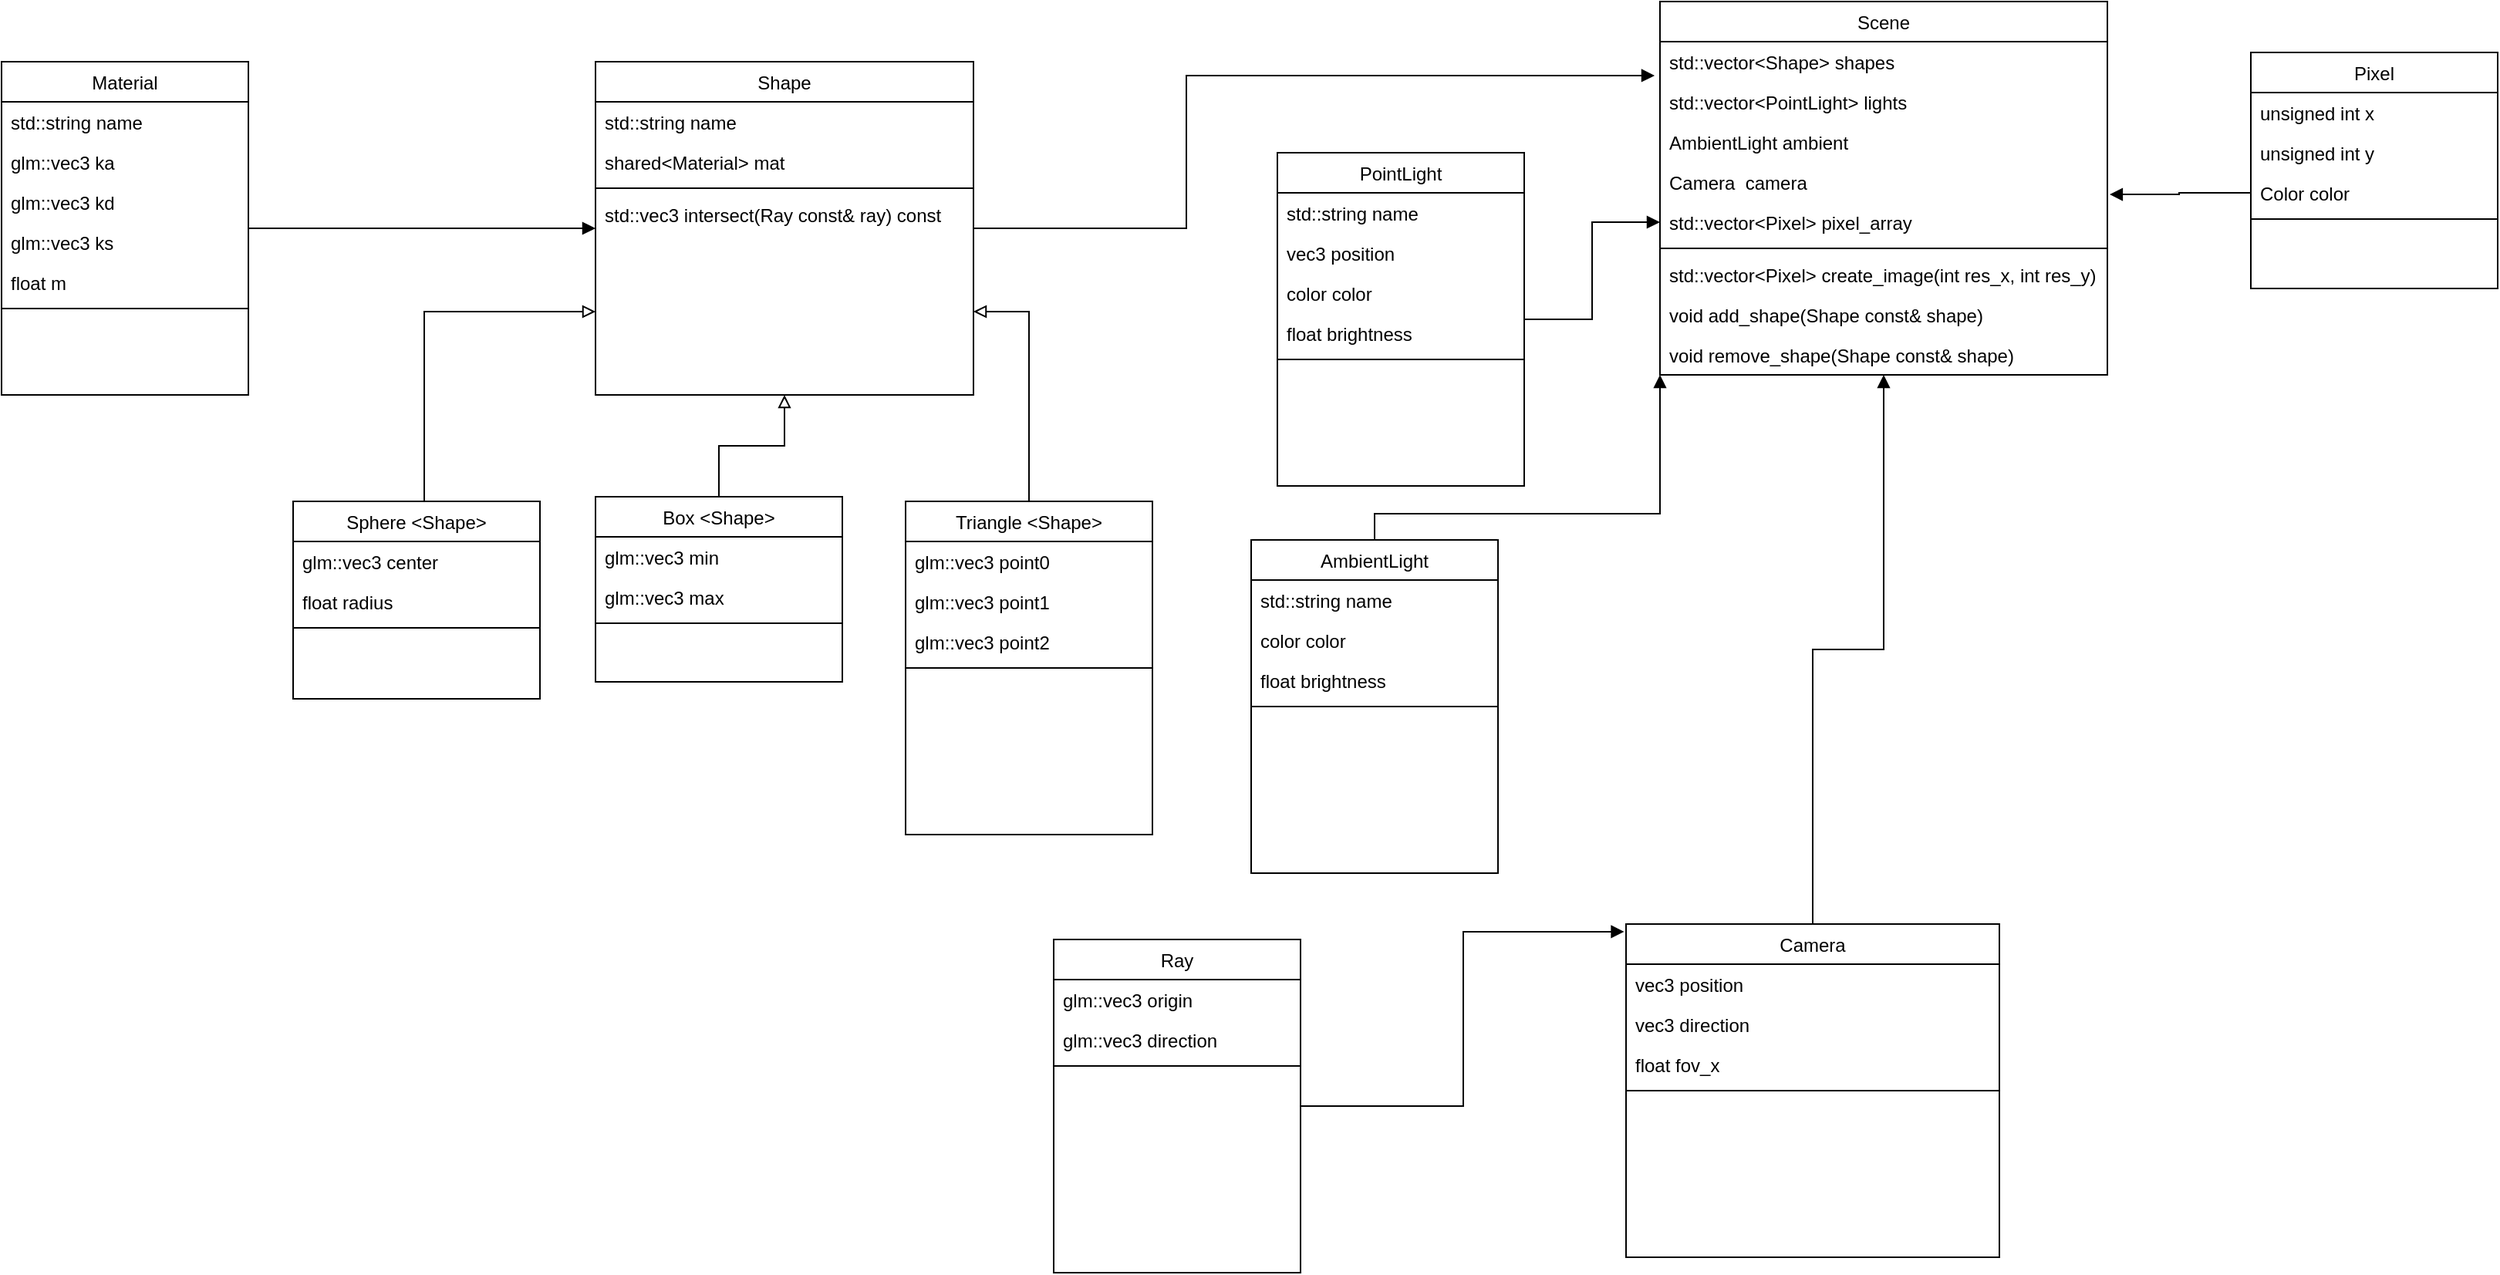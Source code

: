 <mxfile version="14.8.4" type="device"><diagram id="C5RBs43oDa-KdzZeNtuy" name="Page-1"><mxGraphModel dx="1865" dy="536" grid="0" gridSize="10" guides="1" tooltips="1" connect="1" arrows="1" fold="1" page="1" pageScale="1" pageWidth="827" pageHeight="1169" math="0" shadow="0"><root><mxCell id="WIyWlLk6GJQsqaUBKTNV-0"/><mxCell id="WIyWlLk6GJQsqaUBKTNV-1" parent="WIyWlLk6GJQsqaUBKTNV-0"/><mxCell id="O59_ISn4V3h8PsDtF1R_-14" style="edgeStyle=orthogonalEdgeStyle;rounded=0;orthogonalLoop=1;jettySize=auto;html=1;entryX=-0.012;entryY=0.846;entryDx=0;entryDy=0;entryPerimeter=0;endArrow=block;endFill=1;" parent="WIyWlLk6GJQsqaUBKTNV-1" source="zkfFHV4jXpPFQw0GAbJ--17" target="lZPVT1o3cz535geIvVYT-41" edge="1"><mxGeometry relative="1" as="geometry"><Array as="points"><mxPoint x="-27" y="197"/><mxPoint x="-27" y="98"/></Array></mxGeometry></mxCell><mxCell id="zkfFHV4jXpPFQw0GAbJ--17" value="Shape" style="swimlane;fontStyle=0;align=center;verticalAlign=top;childLayout=stackLayout;horizontal=1;startSize=26;horizontalStack=0;resizeParent=1;resizeLast=0;collapsible=1;marginBottom=0;rounded=0;shadow=0;strokeWidth=1;" parent="WIyWlLk6GJQsqaUBKTNV-1" vertex="1"><mxGeometry x="-410" y="89" width="245" height="216" as="geometry"><mxRectangle x="550" y="140" width="160" height="26" as="alternateBounds"/></mxGeometry></mxCell><mxCell id="lZPVT1o3cz535geIvVYT-36" value="std::string name" style="text;align=left;verticalAlign=top;spacingLeft=4;spacingRight=4;overflow=hidden;rotatable=0;points=[[0,0.5],[1,0.5]];portConstraint=eastwest;rounded=0;shadow=0;html=0;" parent="zkfFHV4jXpPFQw0GAbJ--17" vertex="1"><mxGeometry y="26" width="245" height="26" as="geometry"/></mxCell><mxCell id="zkfFHV4jXpPFQw0GAbJ--22" value="shared&lt;Material&gt; mat" style="text;align=left;verticalAlign=top;spacingLeft=4;spacingRight=4;overflow=hidden;rotatable=0;points=[[0,0.5],[1,0.5]];portConstraint=eastwest;rounded=0;shadow=0;html=0;" parent="zkfFHV4jXpPFQw0GAbJ--17" vertex="1"><mxGeometry y="52" width="245" height="26" as="geometry"/></mxCell><mxCell id="zkfFHV4jXpPFQw0GAbJ--23" value="" style="line;html=1;strokeWidth=1;align=left;verticalAlign=middle;spacingTop=-1;spacingLeft=3;spacingRight=3;rotatable=0;labelPosition=right;points=[];portConstraint=eastwest;" parent="zkfFHV4jXpPFQw0GAbJ--17" vertex="1"><mxGeometry y="78" width="245" height="8" as="geometry"/></mxCell><mxCell id="O59_ISn4V3h8PsDtF1R_-29" value="std::vec3 intersect(Ray const&amp; ray) const" style="text;align=left;verticalAlign=top;spacingLeft=4;spacingRight=4;overflow=hidden;rotatable=0;points=[[0,0.5],[1,0.5]];portConstraint=eastwest;rounded=0;shadow=0;html=0;" parent="zkfFHV4jXpPFQw0GAbJ--17" vertex="1"><mxGeometry y="86" width="245" height="26" as="geometry"/></mxCell><mxCell id="O59_ISn4V3h8PsDtF1R_-17" style="edgeStyle=orthogonalEdgeStyle;rounded=0;orthogonalLoop=1;jettySize=auto;html=1;entryX=0;entryY=0.5;entryDx=0;entryDy=0;endArrow=block;endFill=1;" parent="WIyWlLk6GJQsqaUBKTNV-1" source="lZPVT1o3cz535geIvVYT-0" target="zkfFHV4jXpPFQw0GAbJ--17" edge="1"><mxGeometry relative="1" as="geometry"/></mxCell><mxCell id="lZPVT1o3cz535geIvVYT-0" value="Material" style="swimlane;fontStyle=0;align=center;verticalAlign=top;childLayout=stackLayout;horizontal=1;startSize=26;horizontalStack=0;resizeParent=1;resizeLast=0;collapsible=1;marginBottom=0;rounded=0;shadow=0;strokeWidth=1;" parent="WIyWlLk6GJQsqaUBKTNV-1" vertex="1"><mxGeometry x="-795" y="89" width="160" height="216" as="geometry"><mxRectangle x="550" y="140" width="160" height="26" as="alternateBounds"/></mxGeometry></mxCell><mxCell id="O59_ISn4V3h8PsDtF1R_-35" value="std::string name" style="text;align=left;verticalAlign=top;spacingLeft=4;spacingRight=4;overflow=hidden;rotatable=0;points=[[0,0.5],[1,0.5]];portConstraint=eastwest;rounded=0;shadow=0;html=0;" parent="lZPVT1o3cz535geIvVYT-0" vertex="1"><mxGeometry y="26" width="160" height="26" as="geometry"/></mxCell><mxCell id="O59_ISn4V3h8PsDtF1R_-30" value="glm::vec3 ka" style="text;align=left;verticalAlign=top;spacingLeft=4;spacingRight=4;overflow=hidden;rotatable=0;points=[[0,0.5],[1,0.5]];portConstraint=eastwest;rounded=0;shadow=0;html=0;" parent="lZPVT1o3cz535geIvVYT-0" vertex="1"><mxGeometry y="52" width="160" height="26" as="geometry"/></mxCell><mxCell id="O59_ISn4V3h8PsDtF1R_-32" value="glm::vec3 kd" style="text;align=left;verticalAlign=top;spacingLeft=4;spacingRight=4;overflow=hidden;rotatable=0;points=[[0,0.5],[1,0.5]];portConstraint=eastwest;rounded=0;shadow=0;html=0;" parent="lZPVT1o3cz535geIvVYT-0" vertex="1"><mxGeometry y="78" width="160" height="26" as="geometry"/></mxCell><mxCell id="O59_ISn4V3h8PsDtF1R_-33" value="glm::vec3 ks" style="text;align=left;verticalAlign=top;spacingLeft=4;spacingRight=4;overflow=hidden;rotatable=0;points=[[0,0.5],[1,0.5]];portConstraint=eastwest;rounded=0;shadow=0;html=0;" parent="lZPVT1o3cz535geIvVYT-0" vertex="1"><mxGeometry y="104" width="160" height="26" as="geometry"/></mxCell><mxCell id="O59_ISn4V3h8PsDtF1R_-34" value="float m" style="text;align=left;verticalAlign=top;spacingLeft=4;spacingRight=4;overflow=hidden;rotatable=0;points=[[0,0.5],[1,0.5]];portConstraint=eastwest;rounded=0;shadow=0;html=0;" parent="lZPVT1o3cz535geIvVYT-0" vertex="1"><mxGeometry y="130" width="160" height="26" as="geometry"/></mxCell><mxCell id="lZPVT1o3cz535geIvVYT-2" value="" style="line;html=1;strokeWidth=1;align=left;verticalAlign=middle;spacingTop=-1;spacingLeft=3;spacingRight=3;rotatable=0;labelPosition=right;points=[];portConstraint=eastwest;" parent="lZPVT1o3cz535geIvVYT-0" vertex="1"><mxGeometry y="156" width="160" height="8" as="geometry"/></mxCell><mxCell id="O59_ISn4V3h8PsDtF1R_-13" style="edgeStyle=orthogonalEdgeStyle;rounded=0;orthogonalLoop=1;jettySize=auto;html=1;entryX=0.5;entryY=1;entryDx=0;entryDy=0;endArrow=block;endFill=1;" parent="WIyWlLk6GJQsqaUBKTNV-1" source="lZPVT1o3cz535geIvVYT-5" target="lZPVT1o3cz535geIvVYT-40" edge="1"><mxGeometry relative="1" as="geometry"/></mxCell><mxCell id="lZPVT1o3cz535geIvVYT-5" value="Camera" style="swimlane;fontStyle=0;align=center;verticalAlign=top;childLayout=stackLayout;horizontal=1;startSize=26;horizontalStack=0;resizeParent=1;resizeLast=0;collapsible=1;marginBottom=0;rounded=0;shadow=0;strokeWidth=1;" parent="WIyWlLk6GJQsqaUBKTNV-1" vertex="1"><mxGeometry x="258" y="648" width="242" height="216" as="geometry"><mxRectangle x="550" y="140" width="160" height="26" as="alternateBounds"/></mxGeometry></mxCell><mxCell id="lZPVT1o3cz535geIvVYT-10" value="vec3 position" style="text;align=left;verticalAlign=top;spacingLeft=4;spacingRight=4;overflow=hidden;rotatable=0;points=[[0,0.5],[1,0.5]];portConstraint=eastwest;rounded=0;shadow=0;html=0;" parent="lZPVT1o3cz535geIvVYT-5" vertex="1"><mxGeometry y="26" width="242" height="26" as="geometry"/></mxCell><mxCell id="lZPVT1o3cz535geIvVYT-11" value="vec3 direction" style="text;align=left;verticalAlign=top;spacingLeft=4;spacingRight=4;overflow=hidden;rotatable=0;points=[[0,0.5],[1,0.5]];portConstraint=eastwest;rounded=0;shadow=0;html=0;" parent="lZPVT1o3cz535geIvVYT-5" vertex="1"><mxGeometry y="52" width="242" height="26" as="geometry"/></mxCell><mxCell id="lZPVT1o3cz535geIvVYT-6" value="float fov_x" style="text;align=left;verticalAlign=top;spacingLeft=4;spacingRight=4;overflow=hidden;rotatable=0;points=[[0,0.5],[1,0.5]];portConstraint=eastwest;rounded=0;shadow=0;html=0;" parent="lZPVT1o3cz535geIvVYT-5" vertex="1"><mxGeometry y="78" width="242" height="26" as="geometry"/></mxCell><mxCell id="lZPVT1o3cz535geIvVYT-7" value="" style="line;html=1;strokeWidth=1;align=left;verticalAlign=middle;spacingTop=-1;spacingLeft=3;spacingRight=3;rotatable=0;labelPosition=right;points=[];portConstraint=eastwest;" parent="lZPVT1o3cz535geIvVYT-5" vertex="1"><mxGeometry y="104" width="242" height="8" as="geometry"/></mxCell><mxCell id="O59_ISn4V3h8PsDtF1R_-18" style="edgeStyle=orthogonalEdgeStyle;rounded=0;orthogonalLoop=1;jettySize=auto;html=1;entryX=-0.005;entryY=0.023;entryDx=0;entryDy=0;endArrow=block;endFill=1;entryPerimeter=0;" parent="WIyWlLk6GJQsqaUBKTNV-1" source="lZPVT1o3cz535geIvVYT-12" target="lZPVT1o3cz535geIvVYT-5" edge="1"><mxGeometry relative="1" as="geometry"/></mxCell><mxCell id="lZPVT1o3cz535geIvVYT-12" value="Ray" style="swimlane;fontStyle=0;align=center;verticalAlign=top;childLayout=stackLayout;horizontal=1;startSize=26;horizontalStack=0;resizeParent=1;resizeLast=0;collapsible=1;marginBottom=0;rounded=0;shadow=0;strokeWidth=1;" parent="WIyWlLk6GJQsqaUBKTNV-1" vertex="1"><mxGeometry x="-113" y="658" width="160" height="216" as="geometry"><mxRectangle x="550" y="140" width="160" height="26" as="alternateBounds"/></mxGeometry></mxCell><mxCell id="lZPVT1o3cz535geIvVYT-13" value="glm::vec3 origin" style="text;align=left;verticalAlign=top;spacingLeft=4;spacingRight=4;overflow=hidden;rotatable=0;points=[[0,0.5],[1,0.5]];portConstraint=eastwest;rounded=0;shadow=0;html=0;" parent="lZPVT1o3cz535geIvVYT-12" vertex="1"><mxGeometry y="26" width="160" height="26" as="geometry"/></mxCell><mxCell id="lZPVT1o3cz535geIvVYT-14" value="glm::vec3 direction" style="text;align=left;verticalAlign=top;spacingLeft=4;spacingRight=4;overflow=hidden;rotatable=0;points=[[0,0.5],[1,0.5]];portConstraint=eastwest;rounded=0;shadow=0;html=0;" parent="lZPVT1o3cz535geIvVYT-12" vertex="1"><mxGeometry y="52" width="160" height="26" as="geometry"/></mxCell><mxCell id="lZPVT1o3cz535geIvVYT-16" value="" style="line;html=1;strokeWidth=1;align=left;verticalAlign=middle;spacingTop=-1;spacingLeft=3;spacingRight=3;rotatable=0;labelPosition=right;points=[];portConstraint=eastwest;" parent="lZPVT1o3cz535geIvVYT-12" vertex="1"><mxGeometry y="78" width="160" height="8" as="geometry"/></mxCell><mxCell id="O59_ISn4V3h8PsDtF1R_-10" style="edgeStyle=orthogonalEdgeStyle;rounded=0;orthogonalLoop=1;jettySize=auto;html=1;entryX=0;entryY=0.75;entryDx=0;entryDy=0;endArrow=block;endFill=0;" parent="WIyWlLk6GJQsqaUBKTNV-1" source="lZPVT1o3cz535geIvVYT-20" target="zkfFHV4jXpPFQw0GAbJ--17" edge="1"><mxGeometry relative="1" as="geometry"><mxPoint x="-370" y="330" as="targetPoint"/><Array as="points"><mxPoint x="-521" y="251"/></Array></mxGeometry></mxCell><mxCell id="lZPVT1o3cz535geIvVYT-20" value="Sphere &lt;Shape&gt;" style="swimlane;fontStyle=0;align=center;verticalAlign=top;childLayout=stackLayout;horizontal=1;startSize=26;horizontalStack=0;resizeParent=1;resizeLast=0;collapsible=1;marginBottom=0;rounded=0;shadow=0;strokeWidth=1;" parent="WIyWlLk6GJQsqaUBKTNV-1" vertex="1"><mxGeometry x="-606" y="374" width="160" height="128" as="geometry"><mxRectangle x="550" y="140" width="160" height="26" as="alternateBounds"/></mxGeometry></mxCell><mxCell id="lZPVT1o3cz535geIvVYT-21" value="glm::vec3 center" style="text;align=left;verticalAlign=top;spacingLeft=4;spacingRight=4;overflow=hidden;rotatable=0;points=[[0,0.5],[1,0.5]];portConstraint=eastwest;rounded=0;shadow=0;html=0;" parent="lZPVT1o3cz535geIvVYT-20" vertex="1"><mxGeometry y="26" width="160" height="26" as="geometry"/></mxCell><mxCell id="lZPVT1o3cz535geIvVYT-35" value="float radius" style="text;align=left;verticalAlign=top;spacingLeft=4;spacingRight=4;overflow=hidden;rotatable=0;points=[[0,0.5],[1,0.5]];portConstraint=eastwest;rounded=0;shadow=0;html=0;" parent="lZPVT1o3cz535geIvVYT-20" vertex="1"><mxGeometry y="52" width="160" height="26" as="geometry"/></mxCell><mxCell id="lZPVT1o3cz535geIvVYT-22" value="" style="line;html=1;strokeWidth=1;align=left;verticalAlign=middle;spacingTop=-1;spacingLeft=3;spacingRight=3;rotatable=0;labelPosition=right;points=[];portConstraint=eastwest;" parent="lZPVT1o3cz535geIvVYT-20" vertex="1"><mxGeometry y="78" width="160" height="8" as="geometry"/></mxCell><mxCell id="O59_ISn4V3h8PsDtF1R_-12" style="edgeStyle=orthogonalEdgeStyle;rounded=0;orthogonalLoop=1;jettySize=auto;html=1;entryX=0.5;entryY=1;entryDx=0;entryDy=0;endArrow=block;endFill=0;" parent="WIyWlLk6GJQsqaUBKTNV-1" source="lZPVT1o3cz535geIvVYT-25" target="zkfFHV4jXpPFQw0GAbJ--17" edge="1"><mxGeometry relative="1" as="geometry"/></mxCell><mxCell id="lZPVT1o3cz535geIvVYT-25" value="Box &lt;Shape&gt;" style="swimlane;fontStyle=0;align=center;verticalAlign=top;childLayout=stackLayout;horizontal=1;startSize=26;horizontalStack=0;resizeParent=1;resizeLast=0;collapsible=1;marginBottom=0;rounded=0;shadow=0;strokeWidth=1;" parent="WIyWlLk6GJQsqaUBKTNV-1" vertex="1"><mxGeometry x="-410" y="371" width="160" height="120" as="geometry"><mxRectangle x="550" y="140" width="160" height="26" as="alternateBounds"/></mxGeometry></mxCell><mxCell id="lZPVT1o3cz535geIvVYT-26" value="glm::vec3 min" style="text;align=left;verticalAlign=top;spacingLeft=4;spacingRight=4;overflow=hidden;rotatable=0;points=[[0,0.5],[1,0.5]];portConstraint=eastwest;rounded=0;shadow=0;html=0;" parent="lZPVT1o3cz535geIvVYT-25" vertex="1"><mxGeometry y="26" width="160" height="26" as="geometry"/></mxCell><mxCell id="lZPVT1o3cz535geIvVYT-37" value="glm::vec3 max" style="text;align=left;verticalAlign=top;spacingLeft=4;spacingRight=4;overflow=hidden;rotatable=0;points=[[0,0.5],[1,0.5]];portConstraint=eastwest;" parent="lZPVT1o3cz535geIvVYT-25" vertex="1"><mxGeometry y="52" width="160" height="26" as="geometry"/></mxCell><mxCell id="lZPVT1o3cz535geIvVYT-27" value="" style="line;html=1;strokeWidth=1;align=left;verticalAlign=middle;spacingTop=-1;spacingLeft=3;spacingRight=3;rotatable=0;labelPosition=right;points=[];portConstraint=eastwest;" parent="lZPVT1o3cz535geIvVYT-25" vertex="1"><mxGeometry y="78" width="160" height="8" as="geometry"/></mxCell><mxCell id="O59_ISn4V3h8PsDtF1R_-11" style="edgeStyle=orthogonalEdgeStyle;rounded=0;orthogonalLoop=1;jettySize=auto;html=1;entryX=1;entryY=0.75;entryDx=0;entryDy=0;endArrow=block;endFill=0;" parent="WIyWlLk6GJQsqaUBKTNV-1" source="lZPVT1o3cz535geIvVYT-30" target="zkfFHV4jXpPFQw0GAbJ--17" edge="1"><mxGeometry relative="1" as="geometry"><Array as="points"><mxPoint x="-129" y="251"/></Array></mxGeometry></mxCell><mxCell id="lZPVT1o3cz535geIvVYT-30" value="Triangle &lt;Shape&gt;" style="swimlane;fontStyle=0;align=center;verticalAlign=top;childLayout=stackLayout;horizontal=1;startSize=26;horizontalStack=0;resizeParent=1;resizeLast=0;collapsible=1;marginBottom=0;rounded=0;shadow=0;strokeWidth=1;" parent="WIyWlLk6GJQsqaUBKTNV-1" vertex="1"><mxGeometry x="-209" y="374" width="160" height="216" as="geometry"><mxRectangle x="550" y="140" width="160" height="26" as="alternateBounds"/></mxGeometry></mxCell><mxCell id="lZPVT1o3cz535geIvVYT-31" value="glm::vec3 point0" style="text;align=left;verticalAlign=top;spacingLeft=4;spacingRight=4;overflow=hidden;rotatable=0;points=[[0,0.5],[1,0.5]];portConstraint=eastwest;rounded=0;shadow=0;html=0;" parent="lZPVT1o3cz535geIvVYT-30" vertex="1"><mxGeometry y="26" width="160" height="26" as="geometry"/></mxCell><mxCell id="lZPVT1o3cz535geIvVYT-38" value="glm::vec3 point1" style="text;align=left;verticalAlign=top;spacingLeft=4;spacingRight=4;overflow=hidden;rotatable=0;points=[[0,0.5],[1,0.5]];portConstraint=eastwest;rounded=0;shadow=0;html=0;" parent="lZPVT1o3cz535geIvVYT-30" vertex="1"><mxGeometry y="52" width="160" height="26" as="geometry"/></mxCell><mxCell id="lZPVT1o3cz535geIvVYT-39" value="glm::vec3 point2" style="text;align=left;verticalAlign=top;spacingLeft=4;spacingRight=4;overflow=hidden;rotatable=0;points=[[0,0.5],[1,0.5]];portConstraint=eastwest;rounded=0;shadow=0;html=0;" parent="lZPVT1o3cz535geIvVYT-30" vertex="1"><mxGeometry y="78" width="160" height="26" as="geometry"/></mxCell><mxCell id="lZPVT1o3cz535geIvVYT-32" value="" style="line;html=1;strokeWidth=1;align=left;verticalAlign=middle;spacingTop=-1;spacingLeft=3;spacingRight=3;rotatable=0;labelPosition=right;points=[];portConstraint=eastwest;" parent="lZPVT1o3cz535geIvVYT-30" vertex="1"><mxGeometry y="104" width="160" height="8" as="geometry"/></mxCell><mxCell id="lZPVT1o3cz535geIvVYT-40" value="Scene" style="swimlane;fontStyle=0;align=center;verticalAlign=top;childLayout=stackLayout;horizontal=1;startSize=26;horizontalStack=0;resizeParent=1;resizeLast=0;collapsible=1;marginBottom=0;rounded=0;shadow=0;strokeWidth=1;" parent="WIyWlLk6GJQsqaUBKTNV-1" vertex="1"><mxGeometry x="280" y="50" width="290" height="242" as="geometry"><mxRectangle x="550" y="140" width="160" height="26" as="alternateBounds"/></mxGeometry></mxCell><mxCell id="lZPVT1o3cz535geIvVYT-41" value="std::vector&lt;Shape&gt; shapes" style="text;align=left;verticalAlign=top;spacingLeft=4;spacingRight=4;overflow=hidden;rotatable=0;points=[[0,0.5],[1,0.5]];portConstraint=eastwest;rounded=0;shadow=0;html=0;" parent="lZPVT1o3cz535geIvVYT-40" vertex="1"><mxGeometry y="26" width="290" height="26" as="geometry"/></mxCell><mxCell id="O59_ISn4V3h8PsDtF1R_-0" value="std::vector&lt;PointLight&gt; lights" style="text;align=left;verticalAlign=top;spacingLeft=4;spacingRight=4;overflow=hidden;rotatable=0;points=[[0,0.5],[1,0.5]];portConstraint=eastwest;rounded=0;shadow=0;html=0;" parent="lZPVT1o3cz535geIvVYT-40" vertex="1"><mxGeometry y="52" width="290" height="26" as="geometry"/></mxCell><mxCell id="O59_ISn4V3h8PsDtF1R_-6" value="AmbientLight ambient" style="text;align=left;verticalAlign=top;spacingLeft=4;spacingRight=4;overflow=hidden;rotatable=0;points=[[0,0.5],[1,0.5]];portConstraint=eastwest;rounded=0;shadow=0;html=0;" parent="lZPVT1o3cz535geIvVYT-40" vertex="1"><mxGeometry y="78" width="290" height="26" as="geometry"/></mxCell><mxCell id="O59_ISn4V3h8PsDtF1R_-8" value="Camera  camera" style="text;align=left;verticalAlign=top;spacingLeft=4;spacingRight=4;overflow=hidden;rotatable=0;points=[[0,0.5],[1,0.5]];portConstraint=eastwest;rounded=0;shadow=0;html=0;" parent="lZPVT1o3cz535geIvVYT-40" vertex="1"><mxGeometry y="104" width="290" height="26" as="geometry"/></mxCell><mxCell id="O59_ISn4V3h8PsDtF1R_-9" value="std::vector&lt;Pixel&gt; pixel_array" style="text;align=left;verticalAlign=top;spacingLeft=4;spacingRight=4;overflow=hidden;rotatable=0;points=[[0,0.5],[1,0.5]];portConstraint=eastwest;rounded=0;shadow=0;html=0;" parent="lZPVT1o3cz535geIvVYT-40" vertex="1"><mxGeometry y="130" width="290" height="26" as="geometry"/></mxCell><mxCell id="lZPVT1o3cz535geIvVYT-44" value="" style="line;html=1;strokeWidth=1;align=left;verticalAlign=middle;spacingTop=-1;spacingLeft=3;spacingRight=3;rotatable=0;labelPosition=right;points=[];portConstraint=eastwest;" parent="lZPVT1o3cz535geIvVYT-40" vertex="1"><mxGeometry y="156" width="290" height="8" as="geometry"/></mxCell><mxCell id="O59_ISn4V3h8PsDtF1R_-26" value="std::vector&lt;Pixel&gt; create_image(int res_x, int res_y)" style="text;align=left;verticalAlign=top;spacingLeft=4;spacingRight=4;overflow=hidden;rotatable=0;points=[[0,0.5],[1,0.5]];portConstraint=eastwest;rounded=0;shadow=0;html=0;" parent="lZPVT1o3cz535geIvVYT-40" vertex="1"><mxGeometry y="164" width="290" height="26" as="geometry"/></mxCell><mxCell id="O59_ISn4V3h8PsDtF1R_-27" value="void add_shape(Shape const&amp; shape)" style="text;align=left;verticalAlign=top;spacingLeft=4;spacingRight=4;overflow=hidden;rotatable=0;points=[[0,0.5],[1,0.5]];portConstraint=eastwest;rounded=0;shadow=0;html=0;" parent="lZPVT1o3cz535geIvVYT-40" vertex="1"><mxGeometry y="190" width="290" height="26" as="geometry"/></mxCell><mxCell id="O59_ISn4V3h8PsDtF1R_-28" value="void remove_shape(Shape const&amp; shape)" style="text;align=left;verticalAlign=top;spacingLeft=4;spacingRight=4;overflow=hidden;rotatable=0;points=[[0,0.5],[1,0.5]];portConstraint=eastwest;rounded=0;shadow=0;html=0;" parent="lZPVT1o3cz535geIvVYT-40" vertex="1"><mxGeometry y="216" width="290" height="26" as="geometry"/></mxCell><mxCell id="O59_ISn4V3h8PsDtF1R_-15" style="edgeStyle=orthogonalEdgeStyle;rounded=0;orthogonalLoop=1;jettySize=auto;html=1;entryX=0;entryY=0.5;entryDx=0;entryDy=0;endArrow=block;endFill=1;" parent="WIyWlLk6GJQsqaUBKTNV-1" source="lZPVT1o3cz535geIvVYT-47" target="O59_ISn4V3h8PsDtF1R_-9" edge="1"><mxGeometry relative="1" as="geometry"/></mxCell><mxCell id="lZPVT1o3cz535geIvVYT-47" value="PointLight" style="swimlane;fontStyle=0;align=center;verticalAlign=top;childLayout=stackLayout;horizontal=1;startSize=26;horizontalStack=0;resizeParent=1;resizeLast=0;collapsible=1;marginBottom=0;rounded=0;shadow=0;strokeWidth=1;" parent="WIyWlLk6GJQsqaUBKTNV-1" vertex="1"><mxGeometry x="32" y="148" width="160" height="216" as="geometry"><mxRectangle x="550" y="140" width="160" height="26" as="alternateBounds"/></mxGeometry></mxCell><mxCell id="O59_ISn4V3h8PsDtF1R_-36" value="std::string name" style="text;align=left;verticalAlign=top;spacingLeft=4;spacingRight=4;overflow=hidden;rotatable=0;points=[[0,0.5],[1,0.5]];portConstraint=eastwest;rounded=0;shadow=0;html=0;" parent="lZPVT1o3cz535geIvVYT-47" vertex="1"><mxGeometry y="26" width="160" height="26" as="geometry"/></mxCell><mxCell id="lZPVT1o3cz535geIvVYT-48" value="vec3 position" style="text;align=left;verticalAlign=top;spacingLeft=4;spacingRight=4;overflow=hidden;rotatable=0;points=[[0,0.5],[1,0.5]];portConstraint=eastwest;rounded=0;shadow=0;html=0;" parent="lZPVT1o3cz535geIvVYT-47" vertex="1"><mxGeometry y="52" width="160" height="26" as="geometry"/></mxCell><mxCell id="lZPVT1o3cz535geIvVYT-49" value="color color" style="text;align=left;verticalAlign=top;spacingLeft=4;spacingRight=4;overflow=hidden;rotatable=0;points=[[0,0.5],[1,0.5]];portConstraint=eastwest;rounded=0;shadow=0;html=0;" parent="lZPVT1o3cz535geIvVYT-47" vertex="1"><mxGeometry y="78" width="160" height="26" as="geometry"/></mxCell><mxCell id="lZPVT1o3cz535geIvVYT-50" value="float brightness" style="text;align=left;verticalAlign=top;spacingLeft=4;spacingRight=4;overflow=hidden;rotatable=0;points=[[0,0.5],[1,0.5]];portConstraint=eastwest;rounded=0;shadow=0;html=0;" parent="lZPVT1o3cz535geIvVYT-47" vertex="1"><mxGeometry y="104" width="160" height="26" as="geometry"/></mxCell><mxCell id="lZPVT1o3cz535geIvVYT-51" value="" style="line;html=1;strokeWidth=1;align=left;verticalAlign=middle;spacingTop=-1;spacingLeft=3;spacingRight=3;rotatable=0;labelPosition=right;points=[];portConstraint=eastwest;" parent="lZPVT1o3cz535geIvVYT-47" vertex="1"><mxGeometry y="130" width="160" height="8" as="geometry"/></mxCell><mxCell id="O59_ISn4V3h8PsDtF1R_-16" style="edgeStyle=orthogonalEdgeStyle;rounded=0;orthogonalLoop=1;jettySize=auto;html=1;entryX=0;entryY=1;entryDx=0;entryDy=0;endArrow=block;endFill=1;" parent="WIyWlLk6GJQsqaUBKTNV-1" source="O59_ISn4V3h8PsDtF1R_-1" target="lZPVT1o3cz535geIvVYT-40" edge="1"><mxGeometry relative="1" as="geometry"><Array as="points"><mxPoint x="95" y="382"/><mxPoint x="280" y="382"/></Array></mxGeometry></mxCell><mxCell id="O59_ISn4V3h8PsDtF1R_-1" value="AmbientLight" style="swimlane;fontStyle=0;align=center;verticalAlign=top;childLayout=stackLayout;horizontal=1;startSize=26;horizontalStack=0;resizeParent=1;resizeLast=0;collapsible=1;marginBottom=0;rounded=0;shadow=0;strokeWidth=1;" parent="WIyWlLk6GJQsqaUBKTNV-1" vertex="1"><mxGeometry x="15" y="399" width="160" height="216" as="geometry"><mxRectangle x="550" y="140" width="160" height="26" as="alternateBounds"/></mxGeometry></mxCell><mxCell id="O59_ISn4V3h8PsDtF1R_-37" value="std::string name" style="text;align=left;verticalAlign=top;spacingLeft=4;spacingRight=4;overflow=hidden;rotatable=0;points=[[0,0.5],[1,0.5]];portConstraint=eastwest;rounded=0;shadow=0;html=0;" parent="O59_ISn4V3h8PsDtF1R_-1" vertex="1"><mxGeometry y="26" width="160" height="26" as="geometry"/></mxCell><mxCell id="O59_ISn4V3h8PsDtF1R_-3" value="color color" style="text;align=left;verticalAlign=top;spacingLeft=4;spacingRight=4;overflow=hidden;rotatable=0;points=[[0,0.5],[1,0.5]];portConstraint=eastwest;rounded=0;shadow=0;html=0;" parent="O59_ISn4V3h8PsDtF1R_-1" vertex="1"><mxGeometry y="52" width="160" height="26" as="geometry"/></mxCell><mxCell id="O59_ISn4V3h8PsDtF1R_-4" value="float brightness" style="text;align=left;verticalAlign=top;spacingLeft=4;spacingRight=4;overflow=hidden;rotatable=0;points=[[0,0.5],[1,0.5]];portConstraint=eastwest;rounded=0;shadow=0;html=0;" parent="O59_ISn4V3h8PsDtF1R_-1" vertex="1"><mxGeometry y="78" width="160" height="26" as="geometry"/></mxCell><mxCell id="O59_ISn4V3h8PsDtF1R_-5" value="" style="line;html=1;strokeWidth=1;align=left;verticalAlign=middle;spacingTop=-1;spacingLeft=3;spacingRight=3;rotatable=0;labelPosition=right;points=[];portConstraint=eastwest;" parent="O59_ISn4V3h8PsDtF1R_-1" vertex="1"><mxGeometry y="104" width="160" height="8" as="geometry"/></mxCell><mxCell id="O59_ISn4V3h8PsDtF1R_-19" value="Pixel" style="swimlane;fontStyle=0;align=center;verticalAlign=top;childLayout=stackLayout;horizontal=1;startSize=26;horizontalStack=0;resizeParent=1;resizeLast=0;collapsible=1;marginBottom=0;rounded=0;shadow=0;strokeWidth=1;" parent="WIyWlLk6GJQsqaUBKTNV-1" vertex="1"><mxGeometry x="663" y="83" width="160" height="153" as="geometry"><mxRectangle x="550" y="140" width="160" height="26" as="alternateBounds"/></mxGeometry></mxCell><mxCell id="O59_ISn4V3h8PsDtF1R_-21" value="unsigned int x" style="text;align=left;verticalAlign=top;spacingLeft=4;spacingRight=4;overflow=hidden;rotatable=0;points=[[0,0.5],[1,0.5]];portConstraint=eastwest;rounded=0;shadow=0;html=0;" parent="O59_ISn4V3h8PsDtF1R_-19" vertex="1"><mxGeometry y="26" width="160" height="26" as="geometry"/></mxCell><mxCell id="O59_ISn4V3h8PsDtF1R_-22" value="unsigned int y" style="text;align=left;verticalAlign=top;spacingLeft=4;spacingRight=4;overflow=hidden;rotatable=0;points=[[0,0.5],[1,0.5]];portConstraint=eastwest;rounded=0;shadow=0;html=0;" parent="O59_ISn4V3h8PsDtF1R_-19" vertex="1"><mxGeometry y="52" width="160" height="26" as="geometry"/></mxCell><mxCell id="O59_ISn4V3h8PsDtF1R_-24" value="Color color" style="text;align=left;verticalAlign=top;spacingLeft=4;spacingRight=4;overflow=hidden;rotatable=0;points=[[0,0.5],[1,0.5]];portConstraint=eastwest;rounded=0;shadow=0;html=0;" parent="O59_ISn4V3h8PsDtF1R_-19" vertex="1"><mxGeometry y="78" width="160" height="26" as="geometry"/></mxCell><mxCell id="O59_ISn4V3h8PsDtF1R_-23" value="" style="line;html=1;strokeWidth=1;align=left;verticalAlign=middle;spacingTop=-1;spacingLeft=3;spacingRight=3;rotatable=0;labelPosition=right;points=[];portConstraint=eastwest;" parent="O59_ISn4V3h8PsDtF1R_-19" vertex="1"><mxGeometry y="104" width="160" height="8" as="geometry"/></mxCell><mxCell id="O59_ISn4V3h8PsDtF1R_-25" style="edgeStyle=orthogonalEdgeStyle;rounded=0;orthogonalLoop=1;jettySize=auto;html=1;entryX=1.005;entryY=0.808;entryDx=0;entryDy=0;entryPerimeter=0;endArrow=block;endFill=1;" parent="WIyWlLk6GJQsqaUBKTNV-1" source="O59_ISn4V3h8PsDtF1R_-24" target="O59_ISn4V3h8PsDtF1R_-8" edge="1"><mxGeometry relative="1" as="geometry"/></mxCell></root></mxGraphModel></diagram></mxfile>
